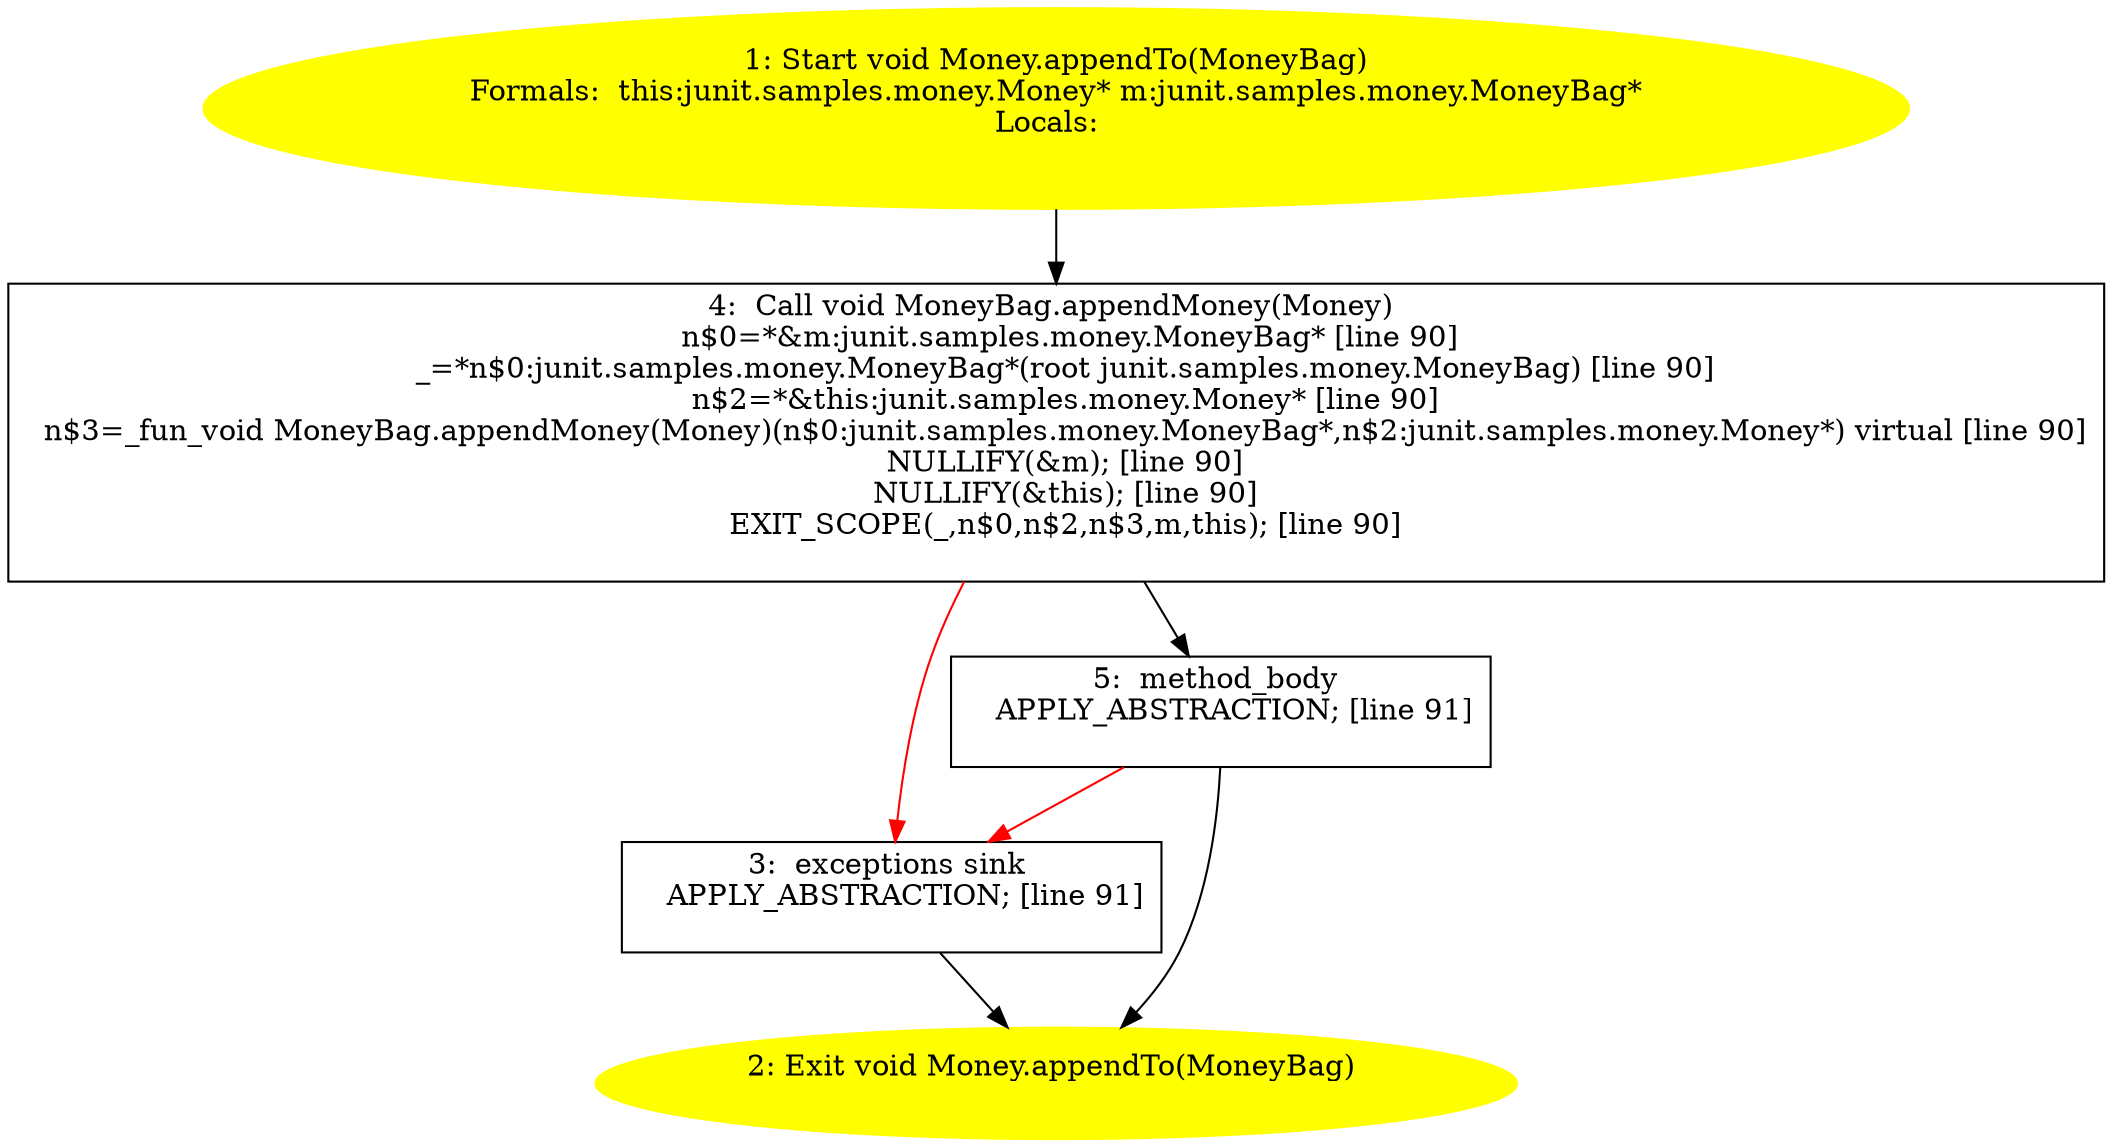 /* @generated */
digraph cfg {
"junit.samples.money.Money.appendTo(junit.samples.money.MoneyBag):void.810234e3f33b2ec70fd0b1da6b4695a4_1" [label="1: Start void Money.appendTo(MoneyBag)\nFormals:  this:junit.samples.money.Money* m:junit.samples.money.MoneyBag*\nLocals:  \n  " color=yellow style=filled]
	

	 "junit.samples.money.Money.appendTo(junit.samples.money.MoneyBag):void.810234e3f33b2ec70fd0b1da6b4695a4_1" -> "junit.samples.money.Money.appendTo(junit.samples.money.MoneyBag):void.810234e3f33b2ec70fd0b1da6b4695a4_4" ;
"junit.samples.money.Money.appendTo(junit.samples.money.MoneyBag):void.810234e3f33b2ec70fd0b1da6b4695a4_2" [label="2: Exit void Money.appendTo(MoneyBag) \n  " color=yellow style=filled]
	

"junit.samples.money.Money.appendTo(junit.samples.money.MoneyBag):void.810234e3f33b2ec70fd0b1da6b4695a4_3" [label="3:  exceptions sink \n   APPLY_ABSTRACTION; [line 91]\n " shape="box"]
	

	 "junit.samples.money.Money.appendTo(junit.samples.money.MoneyBag):void.810234e3f33b2ec70fd0b1da6b4695a4_3" -> "junit.samples.money.Money.appendTo(junit.samples.money.MoneyBag):void.810234e3f33b2ec70fd0b1da6b4695a4_2" ;
"junit.samples.money.Money.appendTo(junit.samples.money.MoneyBag):void.810234e3f33b2ec70fd0b1da6b4695a4_4" [label="4:  Call void MoneyBag.appendMoney(Money) \n   n$0=*&m:junit.samples.money.MoneyBag* [line 90]\n  _=*n$0:junit.samples.money.MoneyBag*(root junit.samples.money.MoneyBag) [line 90]\n  n$2=*&this:junit.samples.money.Money* [line 90]\n  n$3=_fun_void MoneyBag.appendMoney(Money)(n$0:junit.samples.money.MoneyBag*,n$2:junit.samples.money.Money*) virtual [line 90]\n  NULLIFY(&m); [line 90]\n  NULLIFY(&this); [line 90]\n  EXIT_SCOPE(_,n$0,n$2,n$3,m,this); [line 90]\n " shape="box"]
	

	 "junit.samples.money.Money.appendTo(junit.samples.money.MoneyBag):void.810234e3f33b2ec70fd0b1da6b4695a4_4" -> "junit.samples.money.Money.appendTo(junit.samples.money.MoneyBag):void.810234e3f33b2ec70fd0b1da6b4695a4_5" ;
	 "junit.samples.money.Money.appendTo(junit.samples.money.MoneyBag):void.810234e3f33b2ec70fd0b1da6b4695a4_4" -> "junit.samples.money.Money.appendTo(junit.samples.money.MoneyBag):void.810234e3f33b2ec70fd0b1da6b4695a4_3" [color="red" ];
"junit.samples.money.Money.appendTo(junit.samples.money.MoneyBag):void.810234e3f33b2ec70fd0b1da6b4695a4_5" [label="5:  method_body \n   APPLY_ABSTRACTION; [line 91]\n " shape="box"]
	

	 "junit.samples.money.Money.appendTo(junit.samples.money.MoneyBag):void.810234e3f33b2ec70fd0b1da6b4695a4_5" -> "junit.samples.money.Money.appendTo(junit.samples.money.MoneyBag):void.810234e3f33b2ec70fd0b1da6b4695a4_2" ;
	 "junit.samples.money.Money.appendTo(junit.samples.money.MoneyBag):void.810234e3f33b2ec70fd0b1da6b4695a4_5" -> "junit.samples.money.Money.appendTo(junit.samples.money.MoneyBag):void.810234e3f33b2ec70fd0b1da6b4695a4_3" [color="red" ];
}
